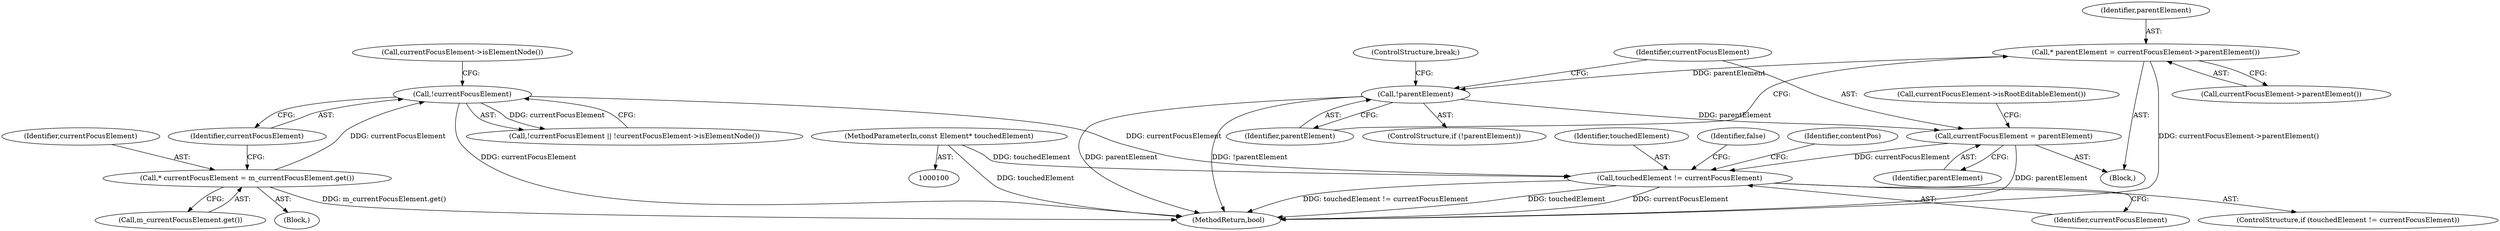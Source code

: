 digraph "0_Chrome_d345af9ed62ee5f431be327967f41c3cc3fe936a_4@pointer" {
"1000138" [label="(Call,touchedElement != currentFocusElement)"];
"1000102" [label="(MethodParameterIn,const Element* touchedElement)"];
"1000116" [label="(Call,!currentFocusElement)"];
"1000111" [label="(Call,* currentFocusElement = m_currentFocusElement.get())"];
"1000134" [label="(Call,currentFocusElement = parentElement)"];
"1000131" [label="(Call,!parentElement)"];
"1000127" [label="(Call,* parentElement = currentFocusElement->parentElement())"];
"1000104" [label="(Block,)"];
"1000133" [label="(ControlStructure,break;)"];
"1000140" [label="(Identifier,currentFocusElement)"];
"1000125" [label="(Block,)"];
"1000129" [label="(Call,currentFocusElement->parentElement())"];
"1000116" [label="(Call,!currentFocusElement)"];
"1000117" [label="(Identifier,currentFocusElement)"];
"1000102" [label="(MethodParameterIn,const Element* touchedElement)"];
"1000136" [label="(Identifier,parentElement)"];
"1000128" [label="(Identifier,parentElement)"];
"1000113" [label="(Call,m_currentFocusElement.get())"];
"1000139" [label="(Identifier,touchedElement)"];
"1000142" [label="(Identifier,false)"];
"1000112" [label="(Identifier,currentFocusElement)"];
"1000138" [label="(Call,touchedElement != currentFocusElement)"];
"1000145" [label="(Identifier,contentPos)"];
"1000130" [label="(ControlStructure,if (!parentElement))"];
"1000127" [label="(Call,* parentElement = currentFocusElement->parentElement())"];
"1000119" [label="(Call,currentFocusElement->isElementNode())"];
"1000204" [label="(MethodReturn,bool)"];
"1000135" [label="(Identifier,currentFocusElement)"];
"1000132" [label="(Identifier,parentElement)"];
"1000124" [label="(Call,currentFocusElement->isRootEditableElement())"];
"1000131" [label="(Call,!parentElement)"];
"1000111" [label="(Call,* currentFocusElement = m_currentFocusElement.get())"];
"1000134" [label="(Call,currentFocusElement = parentElement)"];
"1000137" [label="(ControlStructure,if (touchedElement != currentFocusElement))"];
"1000115" [label="(Call,!currentFocusElement || !currentFocusElement->isElementNode())"];
"1000138" -> "1000137"  [label="AST: "];
"1000138" -> "1000140"  [label="CFG: "];
"1000139" -> "1000138"  [label="AST: "];
"1000140" -> "1000138"  [label="AST: "];
"1000142" -> "1000138"  [label="CFG: "];
"1000145" -> "1000138"  [label="CFG: "];
"1000138" -> "1000204"  [label="DDG: touchedElement"];
"1000138" -> "1000204"  [label="DDG: currentFocusElement"];
"1000138" -> "1000204"  [label="DDG: touchedElement != currentFocusElement"];
"1000102" -> "1000138"  [label="DDG: touchedElement"];
"1000116" -> "1000138"  [label="DDG: currentFocusElement"];
"1000134" -> "1000138"  [label="DDG: currentFocusElement"];
"1000102" -> "1000100"  [label="AST: "];
"1000102" -> "1000204"  [label="DDG: touchedElement"];
"1000116" -> "1000115"  [label="AST: "];
"1000116" -> "1000117"  [label="CFG: "];
"1000117" -> "1000116"  [label="AST: "];
"1000119" -> "1000116"  [label="CFG: "];
"1000115" -> "1000116"  [label="CFG: "];
"1000116" -> "1000204"  [label="DDG: currentFocusElement"];
"1000116" -> "1000115"  [label="DDG: currentFocusElement"];
"1000111" -> "1000116"  [label="DDG: currentFocusElement"];
"1000111" -> "1000104"  [label="AST: "];
"1000111" -> "1000113"  [label="CFG: "];
"1000112" -> "1000111"  [label="AST: "];
"1000113" -> "1000111"  [label="AST: "];
"1000117" -> "1000111"  [label="CFG: "];
"1000111" -> "1000204"  [label="DDG: m_currentFocusElement.get()"];
"1000134" -> "1000125"  [label="AST: "];
"1000134" -> "1000136"  [label="CFG: "];
"1000135" -> "1000134"  [label="AST: "];
"1000136" -> "1000134"  [label="AST: "];
"1000124" -> "1000134"  [label="CFG: "];
"1000134" -> "1000204"  [label="DDG: parentElement"];
"1000131" -> "1000134"  [label="DDG: parentElement"];
"1000131" -> "1000130"  [label="AST: "];
"1000131" -> "1000132"  [label="CFG: "];
"1000132" -> "1000131"  [label="AST: "];
"1000133" -> "1000131"  [label="CFG: "];
"1000135" -> "1000131"  [label="CFG: "];
"1000131" -> "1000204"  [label="DDG: parentElement"];
"1000131" -> "1000204"  [label="DDG: !parentElement"];
"1000127" -> "1000131"  [label="DDG: parentElement"];
"1000127" -> "1000125"  [label="AST: "];
"1000127" -> "1000129"  [label="CFG: "];
"1000128" -> "1000127"  [label="AST: "];
"1000129" -> "1000127"  [label="AST: "];
"1000132" -> "1000127"  [label="CFG: "];
"1000127" -> "1000204"  [label="DDG: currentFocusElement->parentElement()"];
}
